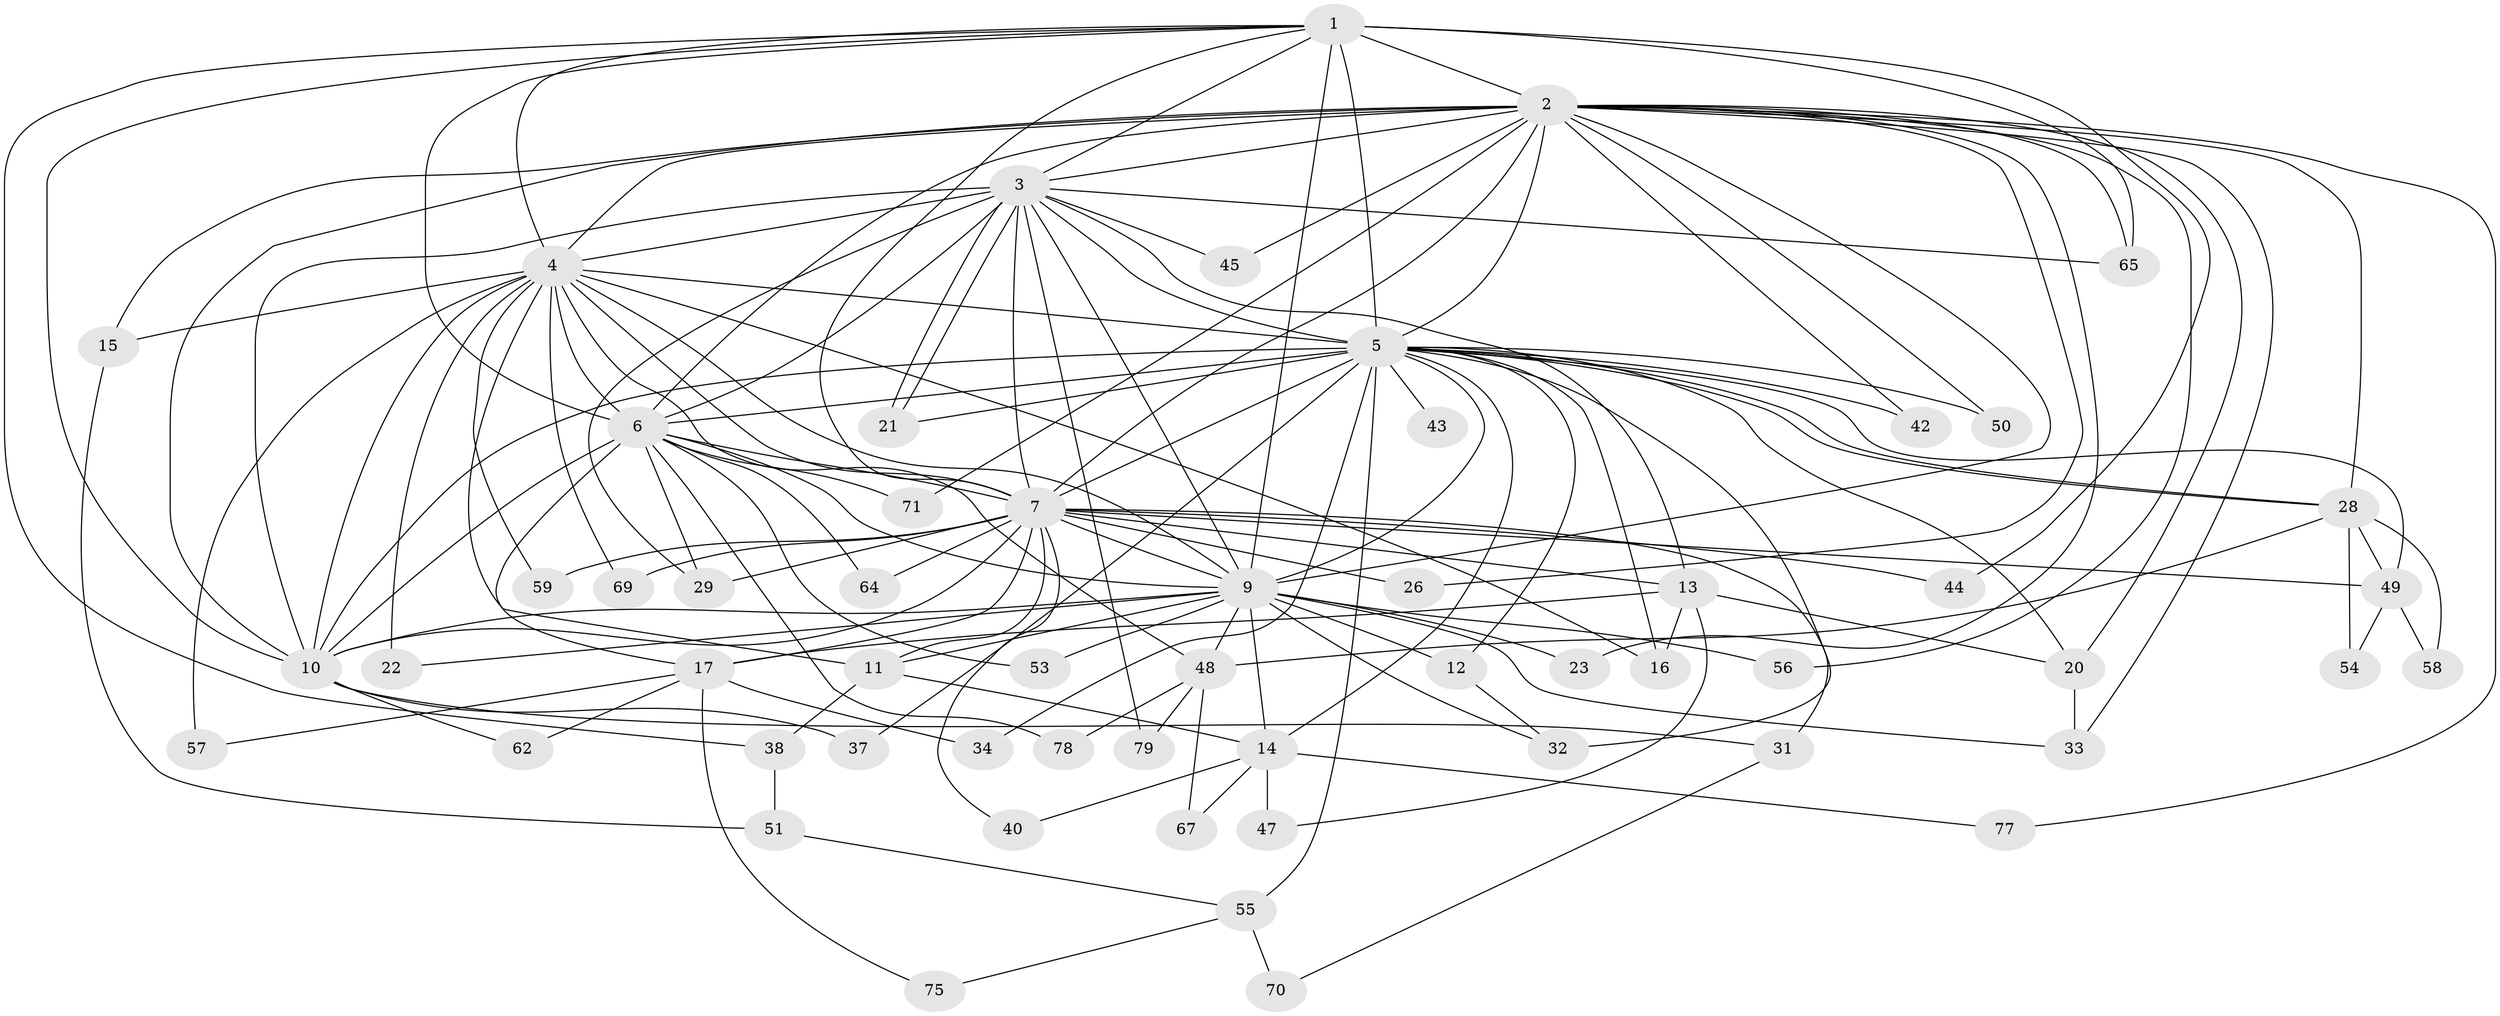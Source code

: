 // Generated by graph-tools (version 1.1) at 2025/51/02/27/25 19:51:49]
// undirected, 57 vertices, 144 edges
graph export_dot {
graph [start="1"]
  node [color=gray90,style=filled];
  1 [super="+73"];
  2 [super="+76"];
  3 [super="+46"];
  4 [super="+24"];
  5 [super="+8"];
  6 [super="+35"];
  7 [super="+27"];
  9 [super="+36"];
  10 [super="+25"];
  11 [super="+66"];
  12 [super="+63"];
  13 [super="+60"];
  14 [super="+18"];
  15;
  16 [super="+19"];
  17 [super="+68"];
  20;
  21 [super="+61"];
  22 [super="+41"];
  23;
  26;
  28 [super="+30"];
  29 [super="+39"];
  31;
  32 [super="+72"];
  33;
  34;
  37;
  38;
  40;
  42;
  43;
  44;
  45;
  47;
  48 [super="+74"];
  49 [super="+52"];
  50;
  51;
  53;
  54;
  55;
  56;
  57;
  58;
  59;
  62;
  64;
  65;
  67;
  69;
  70;
  71;
  75;
  77;
  78;
  79;
  1 -- 2;
  1 -- 3;
  1 -- 4;
  1 -- 5 [weight=3];
  1 -- 6;
  1 -- 7;
  1 -- 9;
  1 -- 10;
  1 -- 38;
  1 -- 44;
  1 -- 65;
  2 -- 3;
  2 -- 4;
  2 -- 5 [weight=2];
  2 -- 6;
  2 -- 7;
  2 -- 9;
  2 -- 10 [weight=2];
  2 -- 15;
  2 -- 20;
  2 -- 23;
  2 -- 26;
  2 -- 33;
  2 -- 42;
  2 -- 45;
  2 -- 50;
  2 -- 56;
  2 -- 71;
  2 -- 77;
  2 -- 65;
  2 -- 28;
  3 -- 4;
  3 -- 5 [weight=2];
  3 -- 6;
  3 -- 7 [weight=3];
  3 -- 9;
  3 -- 10;
  3 -- 13;
  3 -- 21;
  3 -- 21;
  3 -- 29;
  3 -- 45;
  3 -- 65;
  3 -- 79;
  4 -- 5 [weight=2];
  4 -- 6 [weight=2];
  4 -- 7;
  4 -- 9;
  4 -- 10;
  4 -- 11;
  4 -- 15;
  4 -- 16;
  4 -- 22 [weight=2];
  4 -- 57;
  4 -- 59;
  4 -- 69;
  4 -- 48;
  5 -- 6 [weight=2];
  5 -- 7 [weight=2];
  5 -- 9 [weight=2];
  5 -- 10 [weight=2];
  5 -- 16;
  5 -- 20;
  5 -- 28;
  5 -- 28;
  5 -- 32 [weight=2];
  5 -- 34;
  5 -- 37;
  5 -- 49;
  5 -- 55;
  5 -- 43;
  5 -- 12;
  5 -- 42;
  5 -- 50;
  5 -- 14;
  5 -- 21;
  6 -- 7;
  6 -- 9;
  6 -- 10;
  6 -- 29;
  6 -- 53;
  6 -- 64;
  6 -- 71;
  6 -- 78;
  6 -- 17;
  7 -- 9;
  7 -- 10;
  7 -- 13;
  7 -- 17;
  7 -- 26;
  7 -- 31;
  7 -- 40;
  7 -- 59;
  7 -- 64;
  7 -- 69;
  7 -- 49;
  7 -- 44;
  7 -- 11;
  7 -- 29;
  9 -- 10;
  9 -- 11;
  9 -- 12;
  9 -- 14;
  9 -- 22;
  9 -- 23;
  9 -- 32;
  9 -- 48;
  9 -- 56;
  9 -- 53;
  9 -- 33;
  10 -- 37;
  10 -- 62;
  10 -- 31;
  11 -- 14;
  11 -- 38;
  12 -- 32;
  13 -- 17;
  13 -- 47;
  13 -- 20;
  13 -- 16;
  14 -- 40;
  14 -- 47;
  14 -- 67;
  14 -- 77;
  15 -- 51;
  17 -- 34;
  17 -- 57;
  17 -- 62;
  17 -- 75;
  20 -- 33;
  28 -- 54;
  28 -- 58;
  28 -- 49;
  28 -- 48;
  31 -- 70;
  38 -- 51;
  48 -- 67;
  48 -- 78;
  48 -- 79;
  49 -- 58;
  49 -- 54;
  51 -- 55;
  55 -- 70;
  55 -- 75;
}
